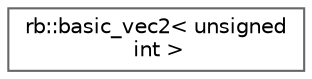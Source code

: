 digraph "Graphical Class Hierarchy"
{
 // LATEX_PDF_SIZE
  bgcolor="transparent";
  edge [fontname=Helvetica,fontsize=10,labelfontname=Helvetica,labelfontsize=10];
  node [fontname=Helvetica,fontsize=10,shape=box,height=0.2,width=0.4];
  rankdir="LR";
  Node0 [label="rb::basic_vec2\< unsigned\l int \>",height=0.2,width=0.4,color="grey40", fillcolor="white", style="filled",URL="$structrb_1_1basic__vec2.html",tooltip=" "];
}

